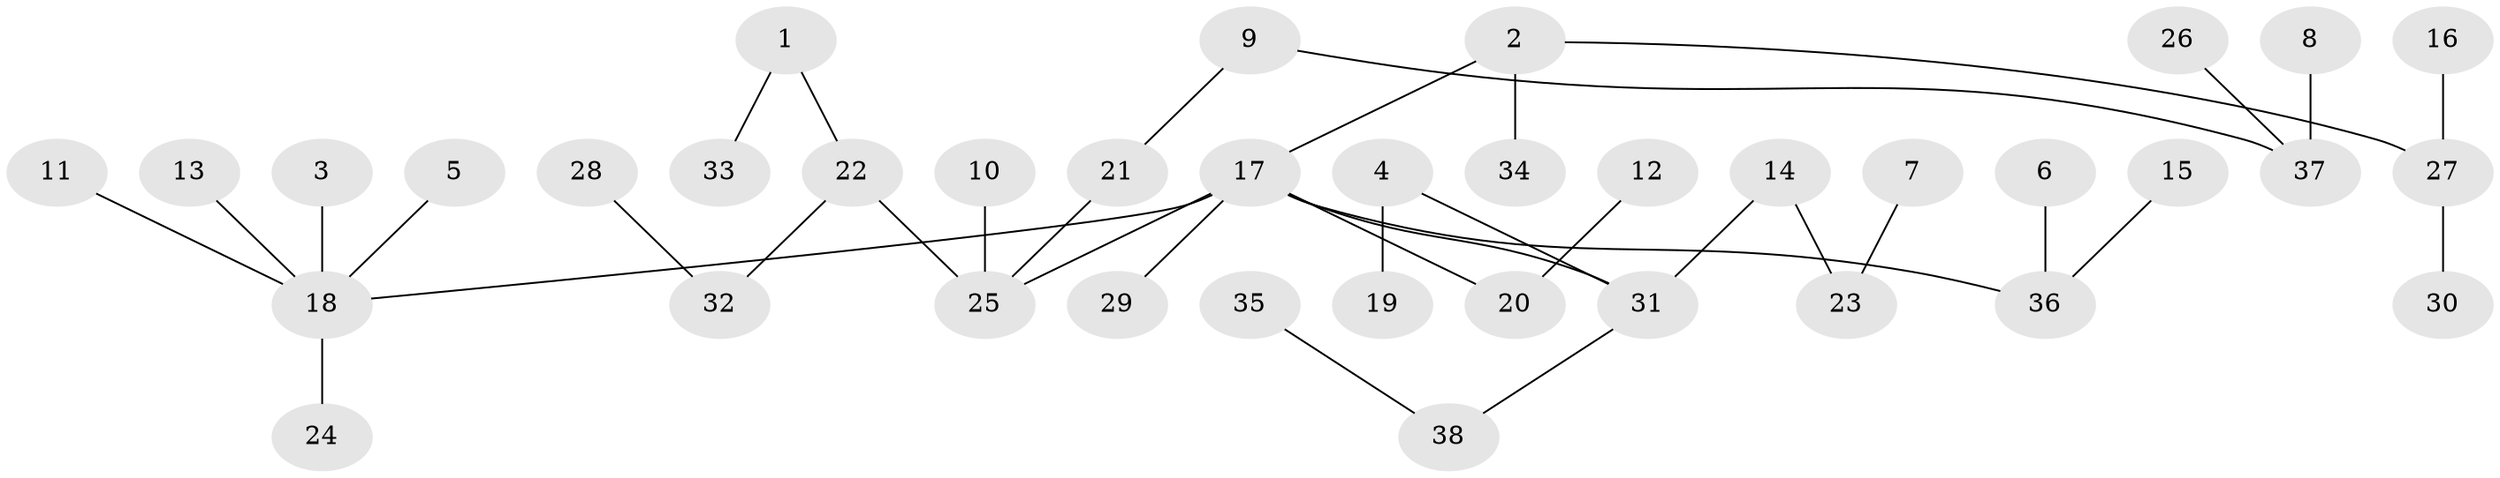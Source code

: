 // original degree distribution, {8: 0.021052631578947368, 6: 0.021052631578947368, 3: 0.09473684210526316, 5: 0.021052631578947368, 4: 0.08421052631578947, 2: 0.2, 1: 0.5578947368421052}
// Generated by graph-tools (version 1.1) at 2025/37/03/04/25 23:37:16]
// undirected, 38 vertices, 37 edges
graph export_dot {
  node [color=gray90,style=filled];
  1;
  2;
  3;
  4;
  5;
  6;
  7;
  8;
  9;
  10;
  11;
  12;
  13;
  14;
  15;
  16;
  17;
  18;
  19;
  20;
  21;
  22;
  23;
  24;
  25;
  26;
  27;
  28;
  29;
  30;
  31;
  32;
  33;
  34;
  35;
  36;
  37;
  38;
  1 -- 22 [weight=1.0];
  1 -- 33 [weight=1.0];
  2 -- 17 [weight=1.0];
  2 -- 27 [weight=1.0];
  2 -- 34 [weight=1.0];
  3 -- 18 [weight=1.0];
  4 -- 19 [weight=1.0];
  4 -- 31 [weight=1.0];
  5 -- 18 [weight=1.0];
  6 -- 36 [weight=1.0];
  7 -- 23 [weight=1.0];
  8 -- 37 [weight=1.0];
  9 -- 21 [weight=1.0];
  9 -- 37 [weight=1.0];
  10 -- 25 [weight=1.0];
  11 -- 18 [weight=1.0];
  12 -- 20 [weight=1.0];
  13 -- 18 [weight=1.0];
  14 -- 23 [weight=1.0];
  14 -- 31 [weight=1.0];
  15 -- 36 [weight=1.0];
  16 -- 27 [weight=1.0];
  17 -- 18 [weight=1.0];
  17 -- 20 [weight=1.0];
  17 -- 25 [weight=1.0];
  17 -- 29 [weight=1.0];
  17 -- 31 [weight=1.0];
  17 -- 36 [weight=1.0];
  18 -- 24 [weight=1.0];
  21 -- 25 [weight=1.0];
  22 -- 25 [weight=1.0];
  22 -- 32 [weight=1.0];
  26 -- 37 [weight=1.0];
  27 -- 30 [weight=1.0];
  28 -- 32 [weight=1.0];
  31 -- 38 [weight=1.0];
  35 -- 38 [weight=1.0];
}
